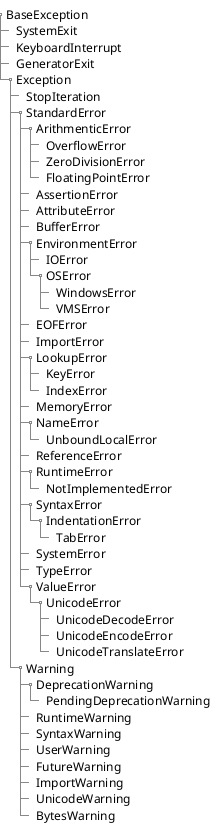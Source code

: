 @startuml exceptions_tree

salt
{
    {T
        BaseException
        + SystemExit
        + KeyboardInterrupt
        + GeneratorExit
        + Exception
        ++ StopIteration
        ++ StandardError
        +++ ArithmenticError
        ++++ OverflowError
        ++++ ZeroDivisionError
        ++++ FloatingPointError
        +++ AssertionError
        +++ AttributeError
        +++ BufferError
        +++ EnvironmentError
        ++++ IOError
        ++++ OSError
        +++++ WindowsError
        +++++ VMSError
        +++ EOFError
        +++ ImportError
        +++ LookupError
        ++++ KeyError
        ++++ IndexError
        +++ MemoryError
        +++ NameError
        ++++ UnboundLocalError
        +++ ReferenceError
        +++ RuntimeError
        ++++ NotImplementedError
        +++ SyntaxError
        ++++ IndentationError
        +++++ TabError
        +++ SystemError
        +++ TypeError
        +++ ValueError
        ++++ UnicodeError
        +++++ UnicodeDecodeError
        +++++ UnicodeEncodeError
        +++++ UnicodeTranslateError
        ++ Warning
        +++ DeprecationWarning
        ++++ PendingDeprecationWarning
        +++ RuntimeWarning
        +++ SyntaxWarning
        +++ UserWarning
        +++ FutureWarning
        +++ ImportWarning
        +++ UnicodeWarning
        +++ BytesWarning
    }
}

@enduml